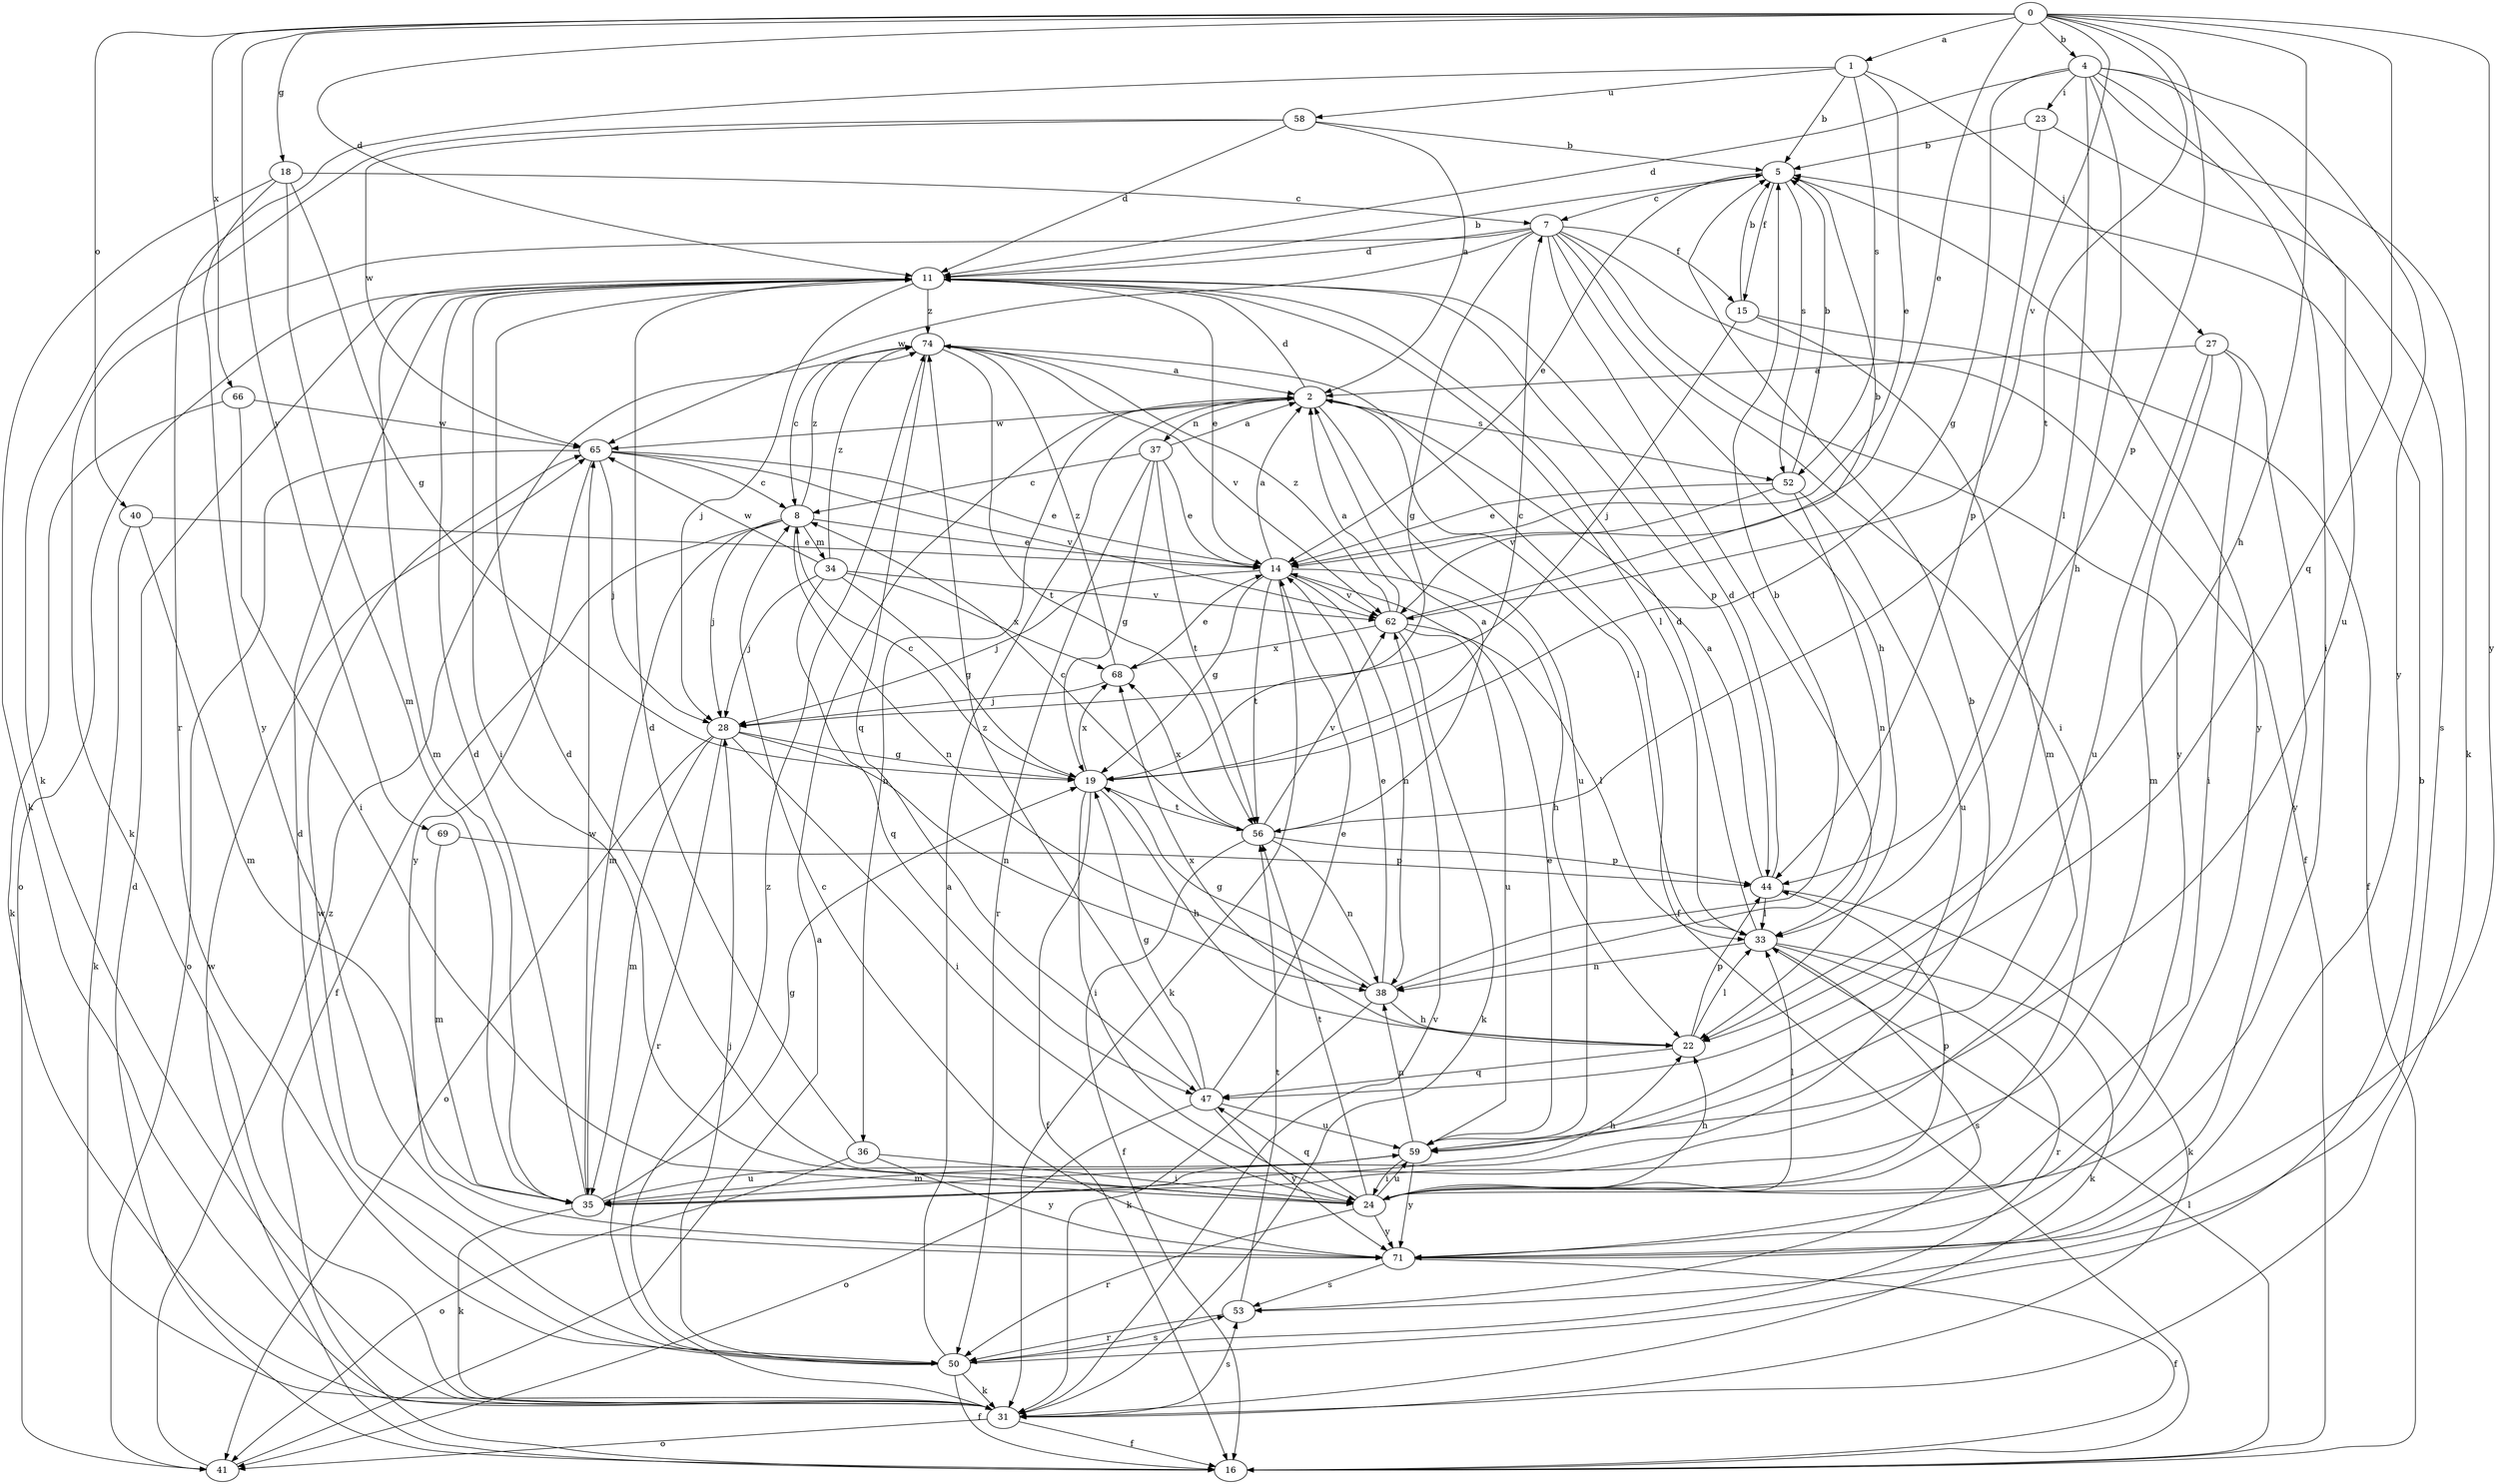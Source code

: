strict digraph  {
0;
1;
2;
4;
5;
7;
8;
11;
14;
15;
16;
18;
19;
22;
23;
24;
27;
28;
31;
33;
34;
35;
36;
37;
38;
40;
41;
44;
47;
50;
52;
53;
56;
58;
59;
62;
65;
66;
68;
69;
71;
74;
0 -> 1  [label=a];
0 -> 4  [label=b];
0 -> 11  [label=d];
0 -> 14  [label=e];
0 -> 18  [label=g];
0 -> 22  [label=h];
0 -> 40  [label=o];
0 -> 44  [label=p];
0 -> 47  [label=q];
0 -> 56  [label=t];
0 -> 62  [label=v];
0 -> 66  [label=x];
0 -> 69  [label=y];
0 -> 71  [label=y];
1 -> 5  [label=b];
1 -> 14  [label=e];
1 -> 27  [label=j];
1 -> 50  [label=r];
1 -> 52  [label=s];
1 -> 58  [label=u];
2 -> 11  [label=d];
2 -> 33  [label=l];
2 -> 36  [label=n];
2 -> 37  [label=n];
2 -> 52  [label=s];
2 -> 59  [label=u];
2 -> 65  [label=w];
4 -> 11  [label=d];
4 -> 19  [label=g];
4 -> 22  [label=h];
4 -> 23  [label=i];
4 -> 24  [label=i];
4 -> 31  [label=k];
4 -> 33  [label=l];
4 -> 59  [label=u];
4 -> 71  [label=y];
5 -> 7  [label=c];
5 -> 14  [label=e];
5 -> 15  [label=f];
5 -> 52  [label=s];
5 -> 71  [label=y];
7 -> 11  [label=d];
7 -> 15  [label=f];
7 -> 16  [label=f];
7 -> 19  [label=g];
7 -> 22  [label=h];
7 -> 24  [label=i];
7 -> 31  [label=k];
7 -> 33  [label=l];
7 -> 65  [label=w];
7 -> 71  [label=y];
8 -> 14  [label=e];
8 -> 16  [label=f];
8 -> 28  [label=j];
8 -> 34  [label=m];
8 -> 35  [label=m];
8 -> 38  [label=n];
8 -> 74  [label=z];
11 -> 5  [label=b];
11 -> 14  [label=e];
11 -> 24  [label=i];
11 -> 28  [label=j];
11 -> 33  [label=l];
11 -> 35  [label=m];
11 -> 41  [label=o];
11 -> 44  [label=p];
11 -> 74  [label=z];
14 -> 2  [label=a];
14 -> 19  [label=g];
14 -> 22  [label=h];
14 -> 28  [label=j];
14 -> 31  [label=k];
14 -> 38  [label=n];
14 -> 56  [label=t];
14 -> 62  [label=v];
15 -> 5  [label=b];
15 -> 16  [label=f];
15 -> 28  [label=j];
15 -> 35  [label=m];
16 -> 11  [label=d];
16 -> 33  [label=l];
16 -> 65  [label=w];
18 -> 7  [label=c];
18 -> 19  [label=g];
18 -> 31  [label=k];
18 -> 35  [label=m];
18 -> 71  [label=y];
19 -> 7  [label=c];
19 -> 8  [label=c];
19 -> 16  [label=f];
19 -> 22  [label=h];
19 -> 24  [label=i];
19 -> 56  [label=t];
19 -> 68  [label=x];
22 -> 33  [label=l];
22 -> 44  [label=p];
22 -> 47  [label=q];
22 -> 68  [label=x];
23 -> 5  [label=b];
23 -> 44  [label=p];
23 -> 53  [label=s];
24 -> 11  [label=d];
24 -> 22  [label=h];
24 -> 33  [label=l];
24 -> 44  [label=p];
24 -> 47  [label=q];
24 -> 50  [label=r];
24 -> 56  [label=t];
24 -> 59  [label=u];
24 -> 71  [label=y];
27 -> 2  [label=a];
27 -> 24  [label=i];
27 -> 35  [label=m];
27 -> 59  [label=u];
27 -> 71  [label=y];
28 -> 19  [label=g];
28 -> 24  [label=i];
28 -> 35  [label=m];
28 -> 38  [label=n];
28 -> 41  [label=o];
28 -> 50  [label=r];
31 -> 16  [label=f];
31 -> 41  [label=o];
31 -> 53  [label=s];
31 -> 62  [label=v];
31 -> 74  [label=z];
33 -> 11  [label=d];
33 -> 31  [label=k];
33 -> 38  [label=n];
33 -> 50  [label=r];
33 -> 53  [label=s];
34 -> 19  [label=g];
34 -> 28  [label=j];
34 -> 47  [label=q];
34 -> 62  [label=v];
34 -> 65  [label=w];
34 -> 68  [label=x];
34 -> 74  [label=z];
35 -> 5  [label=b];
35 -> 11  [label=d];
35 -> 19  [label=g];
35 -> 22  [label=h];
35 -> 31  [label=k];
35 -> 59  [label=u];
35 -> 65  [label=w];
36 -> 11  [label=d];
36 -> 24  [label=i];
36 -> 41  [label=o];
36 -> 71  [label=y];
37 -> 2  [label=a];
37 -> 8  [label=c];
37 -> 14  [label=e];
37 -> 19  [label=g];
37 -> 50  [label=r];
37 -> 56  [label=t];
38 -> 5  [label=b];
38 -> 14  [label=e];
38 -> 19  [label=g];
38 -> 22  [label=h];
38 -> 31  [label=k];
40 -> 14  [label=e];
40 -> 31  [label=k];
40 -> 35  [label=m];
41 -> 2  [label=a];
41 -> 74  [label=z];
44 -> 2  [label=a];
44 -> 11  [label=d];
44 -> 31  [label=k];
44 -> 33  [label=l];
47 -> 14  [label=e];
47 -> 19  [label=g];
47 -> 41  [label=o];
47 -> 59  [label=u];
47 -> 71  [label=y];
47 -> 74  [label=z];
50 -> 2  [label=a];
50 -> 5  [label=b];
50 -> 11  [label=d];
50 -> 16  [label=f];
50 -> 28  [label=j];
50 -> 31  [label=k];
50 -> 53  [label=s];
50 -> 65  [label=w];
52 -> 5  [label=b];
52 -> 14  [label=e];
52 -> 38  [label=n];
52 -> 59  [label=u];
52 -> 62  [label=v];
53 -> 50  [label=r];
53 -> 56  [label=t];
56 -> 2  [label=a];
56 -> 8  [label=c];
56 -> 16  [label=f];
56 -> 38  [label=n];
56 -> 44  [label=p];
56 -> 62  [label=v];
56 -> 68  [label=x];
58 -> 2  [label=a];
58 -> 5  [label=b];
58 -> 11  [label=d];
58 -> 31  [label=k];
58 -> 65  [label=w];
59 -> 14  [label=e];
59 -> 24  [label=i];
59 -> 35  [label=m];
59 -> 38  [label=n];
59 -> 71  [label=y];
62 -> 2  [label=a];
62 -> 5  [label=b];
62 -> 31  [label=k];
62 -> 33  [label=l];
62 -> 59  [label=u];
62 -> 68  [label=x];
62 -> 74  [label=z];
65 -> 8  [label=c];
65 -> 14  [label=e];
65 -> 28  [label=j];
65 -> 41  [label=o];
65 -> 62  [label=v];
65 -> 71  [label=y];
66 -> 24  [label=i];
66 -> 31  [label=k];
66 -> 65  [label=w];
68 -> 14  [label=e];
68 -> 28  [label=j];
68 -> 74  [label=z];
69 -> 35  [label=m];
69 -> 44  [label=p];
71 -> 8  [label=c];
71 -> 16  [label=f];
71 -> 53  [label=s];
74 -> 2  [label=a];
74 -> 8  [label=c];
74 -> 16  [label=f];
74 -> 47  [label=q];
74 -> 56  [label=t];
74 -> 62  [label=v];
}
